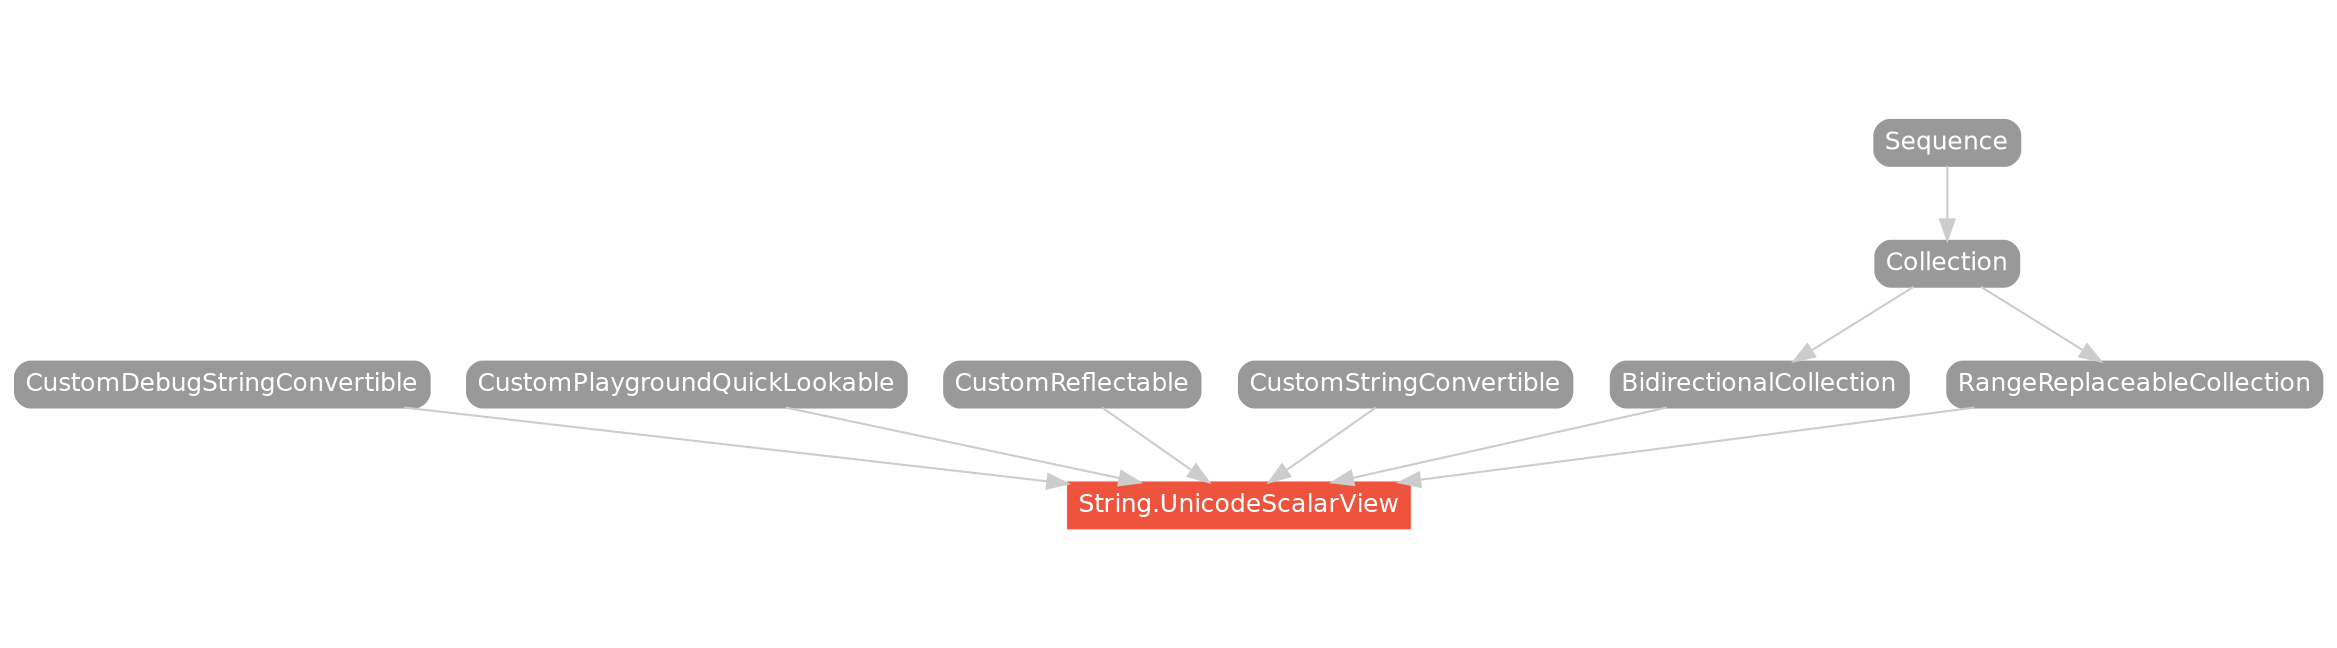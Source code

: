 strict digraph "String.UnicodeScalarView - Type Hierarchy - SwiftDoc.org" {
    pad="0.1,0.8"
    node [shape=box, style="filled,rounded", color="#999999", fillcolor="#999999", fontcolor=white, fontname=Helvetica, fontnames="Helvetica,sansserif", fontsize=12, margin="0.07,0.05", height="0.3"]
    edge [color="#cccccc"]
    "BidirectionalCollection" [URL="/protocol/BidirectionalCollection/hierarchy/"]
    "Collection" [URL="/protocol/Collection/hierarchy/"]
    "CustomDebugStringConvertible" [URL="/protocol/CustomDebugStringConvertible/hierarchy/"]
    "CustomPlaygroundQuickLookable" [URL="/protocol/CustomPlaygroundQuickLookable/hierarchy/"]
    "CustomReflectable" [URL="/protocol/CustomReflectable/hierarchy/"]
    "CustomStringConvertible" [URL="/protocol/CustomStringConvertible/hierarchy/"]
    "RangeReplaceableCollection" [URL="/protocol/RangeReplaceableCollection/hierarchy/"]
    "Sequence" [URL="/protocol/Sequence/hierarchy/"]
    "String.UnicodeScalarView" [URL="/type/String.UnicodeScalarView/", style="filled", fillcolor="#ee543d", color="#ee543d"]    "BidirectionalCollection" -> "String.UnicodeScalarView"
    "CustomStringConvertible" -> "String.UnicodeScalarView"
    "CustomDebugStringConvertible" -> "String.UnicodeScalarView"
    "RangeReplaceableCollection" -> "String.UnicodeScalarView"
    "CustomReflectable" -> "String.UnicodeScalarView"
    "CustomPlaygroundQuickLookable" -> "String.UnicodeScalarView"
    "Collection" -> "BidirectionalCollection"
    "Sequence" -> "Collection"
    "Collection" -> "RangeReplaceableCollection"
    "Sequence" -> "Collection"
    subgraph Types {
        rank = max; "String.UnicodeScalarView";
    }
}